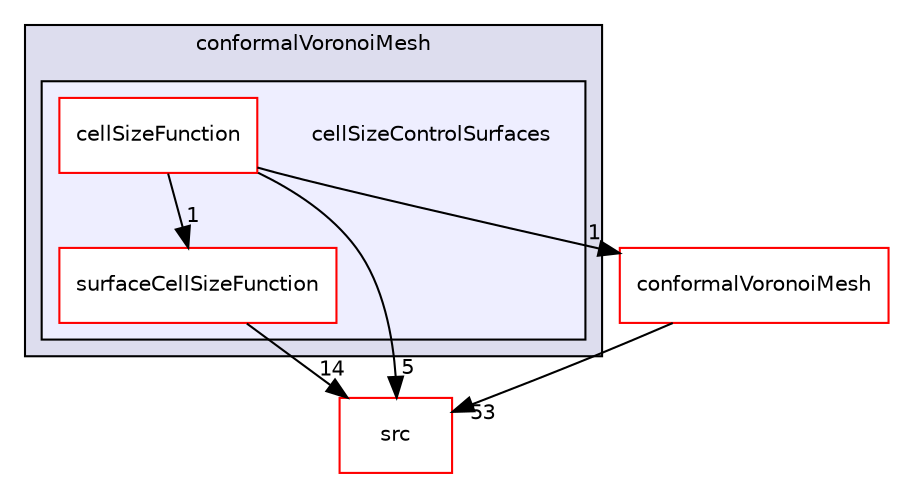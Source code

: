 digraph "applications/utilities/mesh/generation/foamyMesh/conformalVoronoiMesh/cellSizeControlSurfaces" {
  bgcolor=transparent;
  compound=true
  node [ fontsize="10", fontname="Helvetica"];
  edge [ labelfontsize="10", labelfontname="Helvetica"];
  subgraph clusterdir_616e89101b4d92e7765258ddbabd9ee1 {
    graph [ bgcolor="#ddddee", pencolor="black", label="conformalVoronoiMesh" fontname="Helvetica", fontsize="10", URL="dir_616e89101b4d92e7765258ddbabd9ee1.html"]
  subgraph clusterdir_778c82a8af8b45b8f10407162d229375 {
    graph [ bgcolor="#eeeeff", pencolor="black", label="" URL="dir_778c82a8af8b45b8f10407162d229375.html"];
    dir_778c82a8af8b45b8f10407162d229375 [shape=plaintext label="cellSizeControlSurfaces"];
    dir_6dd7c2ece02a33713acd5d2ba8a1963a [shape=box label="cellSizeFunction" color="red" fillcolor="white" style="filled" URL="dir_6dd7c2ece02a33713acd5d2ba8a1963a.html"];
    dir_bb203e61ccf055bfaaaa7acfdea88afb [shape=box label="surfaceCellSizeFunction" color="red" fillcolor="white" style="filled" URL="dir_bb203e61ccf055bfaaaa7acfdea88afb.html"];
  }
  }
  dir_68267d1309a1af8e8297ef4c3efbcdba [shape=box label="src" color="red" URL="dir_68267d1309a1af8e8297ef4c3efbcdba.html"];
  dir_38479fab6fd543e227b5b42ac4c0dfc7 [shape=box label="conformalVoronoiMesh" color="red" URL="dir_38479fab6fd543e227b5b42ac4c0dfc7.html"];
  dir_bb203e61ccf055bfaaaa7acfdea88afb->dir_68267d1309a1af8e8297ef4c3efbcdba [headlabel="14", labeldistance=1.5 headhref="dir_000530_000737.html"];
  dir_38479fab6fd543e227b5b42ac4c0dfc7->dir_68267d1309a1af8e8297ef4c3efbcdba [headlabel="53", labeldistance=1.5 headhref="dir_000538_000737.html"];
  dir_6dd7c2ece02a33713acd5d2ba8a1963a->dir_68267d1309a1af8e8297ef4c3efbcdba [headlabel="5", labeldistance=1.5 headhref="dir_000524_000737.html"];
  dir_6dd7c2ece02a33713acd5d2ba8a1963a->dir_bb203e61ccf055bfaaaa7acfdea88afb [headlabel="1", labeldistance=1.5 headhref="dir_000524_000530.html"];
  dir_6dd7c2ece02a33713acd5d2ba8a1963a->dir_38479fab6fd543e227b5b42ac4c0dfc7 [headlabel="1", labeldistance=1.5 headhref="dir_000524_000538.html"];
}
